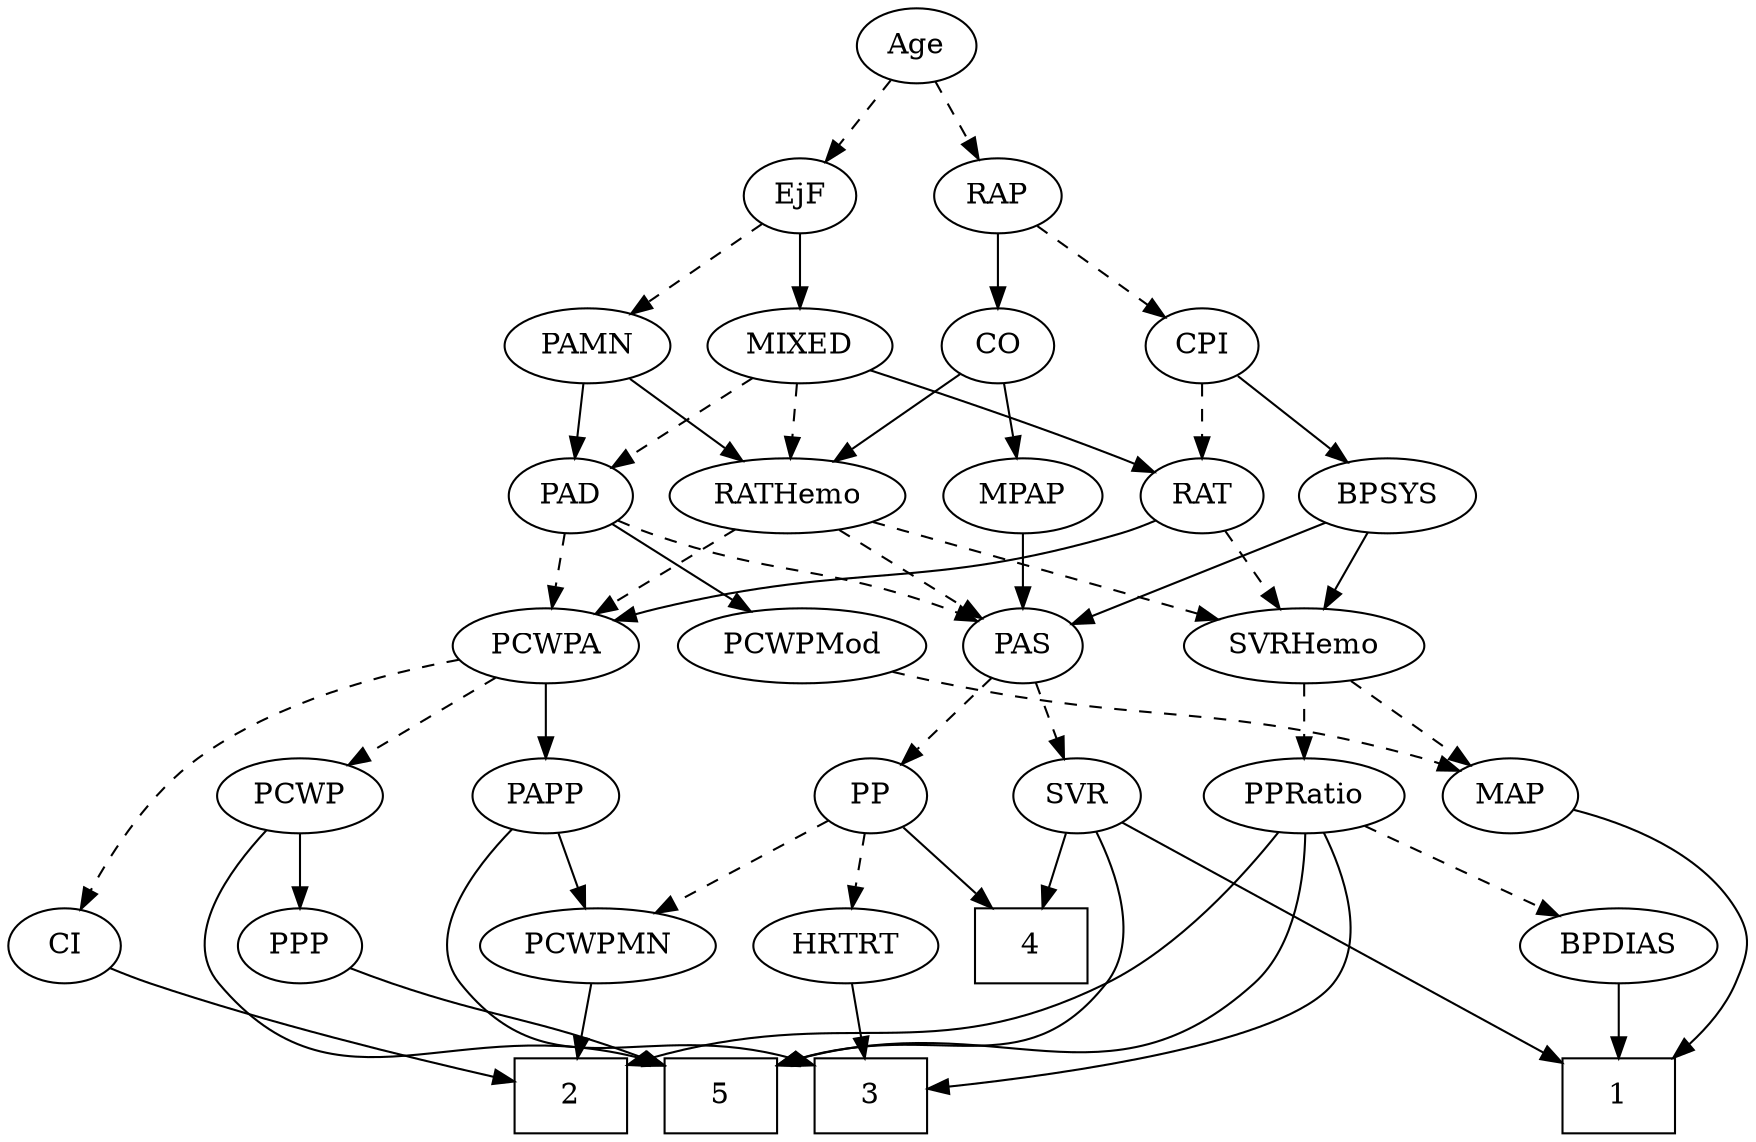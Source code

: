 strict digraph {
	graph [bb="0,0,796.58,540"];
	node [label="\N"];
	1	[height=0.5,
		pos="740,18",
		shape=box,
		width=0.75];
	2	[height=0.5,
		pos="252,18",
		shape=box,
		width=0.75];
	3	[height=0.5,
		pos="396,18",
		shape=box,
		width=0.75];
	4	[height=0.5,
		pos="463,90",
		shape=box,
		width=0.75];
	5	[height=0.5,
		pos="324,18",
		shape=box,
		width=0.75];
	Age	[height=0.5,
		pos="377,522",
		width=0.75];
	EjF	[height=0.5,
		pos="335,450",
		width=0.75];
	Age -> EjF	[pos="e,344.78,467.31 367.47,505.12 362.33,496.56 355.88,485.8 350.08,476.13",
		style=dashed];
	RAP	[height=0.5,
		pos="420,450",
		width=0.77632];
	Age -> RAP	[pos="e,409.98,467.31 386.76,505.12 392.07,496.47 398.76,485.58 404.75,475.83",
		style=dashed];
	MIXED	[height=0.5,
		pos="335,378",
		width=1.1193];
	EjF -> MIXED	[pos="e,335,396.1 335,431.7 335,423.98 335,414.71 335,406.11",
		style=solid];
	PAMN	[height=0.5,
		pos="240,378",
		width=1.011];
	EjF -> PAMN	[pos="e,259.61,393.45 317.58,436.16 303.75,425.97 284.14,411.52 268.09,399.7",
		style=dashed];
	CO	[height=0.5,
		pos="420,378",
		width=0.75];
	RAP -> CO	[pos="e,420,396.1 420,431.7 420,423.98 420,414.71 420,406.11",
		style=solid];
	CPI	[height=0.5,
		pos="492,378",
		width=0.75];
	RAP -> CPI	[pos="e,477.1,393.49 434.92,434.5 444.96,424.73 458.38,411.69 469.68,400.7",
		style=dashed];
	PAD	[height=0.5,
		pos="239,306",
		width=0.79437];
	MIXED -> PAD	[pos="e,257.06,320.17 314.64,362.15 300.24,351.66 280.82,337.49 265.25,326.14",
		style=dashed];
	RATHemo	[height=0.5,
		pos="335,306",
		width=1.3721];
	MIXED -> RATHemo	[pos="e,335,324.1 335,359.7 335,351.98 335,342.71 335,334.11",
		style=dashed];
	RAT	[height=0.5,
		pos="430,306",
		width=0.75827];
	MIXED -> RAT	[pos="e,412.44,319.94 355.15,362.15 369.49,351.59 388.87,337.31 404.32,325.92",
		style=solid];
	MPAP	[height=0.5,
		pos="510,306",
		width=0.97491];
	PAS	[height=0.5,
		pos="487,234",
		width=0.75];
	MPAP -> PAS	[pos="e,492.52,251.79 504.43,288.05 501.8,280.06 498.61,270.33 495.67,261.4",
		style=solid];
	BPSYS	[height=0.5,
		pos="601,306",
		width=1.0471];
	BPSYS -> PAS	[pos="e,506.16,246.77 578.75,291.34 560.43,280.09 534.37,264.09 514.7,252.01",
		style=solid];
	SVRHemo	[height=0.5,
		pos="594,234",
		width=1.3902];
	BPSYS -> SVRHemo	[pos="e,595.71,252.1 599.27,287.7 598.5,279.98 597.57,270.71 596.71,262.11",
		style=solid];
	PAD -> PAS	[pos="e,463.74,243.68 260.81,294.35 266.03,292.05 271.65,289.78 277,288 346.59,264.91 367.47,272.05 438,252 443.3,250.49 448.88,248.73 \
454.28,246.93",
		style=dashed];
	PCWPMod	[height=0.5,
		pos="377,234",
		width=1.4443];
	PAD -> PCWPMod	[pos="e,348.91,249.25 260.56,294.06 281.76,283.31 314.54,266.68 339.92,253.81",
		style=solid];
	PCWPA	[height=0.5,
		pos="239,234",
		width=1.1555];
	PAD -> PCWPA	[pos="e,239,252.1 239,287.7 239,279.98 239,270.71 239,262.11",
		style=dashed];
	CO -> MPAP	[pos="e,491.28,321.56 436.93,363.83 449.99,353.68 468.3,339.43 483.33,327.74",
		style=solid];
	CO -> RATHemo	[pos="e,354.01,322.65 403.61,363.5 391.75,353.74 375.47,340.33 361.74,329.02",
		style=solid];
	SVR	[height=0.5,
		pos="494,162",
		width=0.77632];
	PAS -> SVR	[pos="e,492.29,180.1 488.73,215.7 489.5,207.98 490.43,198.71 491.29,190.11",
		style=dashed];
	PP	[height=0.5,
		pos="393,162",
		width=0.75];
	PAS -> PP	[pos="e,410.28,175.87 469.32,219.83 455.05,209.21 434.78,194.11 418.71,182.15",
		style=dashed];
	PAMN -> PAD	[pos="e,239.24,324.1 239.75,359.7 239.64,351.98 239.51,342.71 239.39,334.11",
		style=solid];
	PAMN -> RATHemo	[pos="e,314.02,322.46 259.68,362.5 272.95,352.72 290.69,339.65 305.61,328.65",
		style=solid];
	RATHemo -> PAS	[pos="e,465.16,245.06 364.31,291.5 390.58,279.4 429.02,261.7 455.85,249.35",
		style=dashed];
	RATHemo -> PCWPA	[pos="e,259.26,249.77 313.69,289.46 300.12,279.57 282.37,266.62 267.57,255.83",
		style=dashed];
	RATHemo -> SVRHemo	[pos="e,554.47,245.21 372.42,294.09 379.58,292.04 387.01,289.93 394,288 445.23,273.83 504.05,258.34 544.57,247.78",
		style=dashed];
	CPI -> BPSYS	[pos="e,579.24,320.98 510.99,364.81 527.41,354.26 551.47,338.81 570.58,326.54",
		style=solid];
	CPI -> RAT	[pos="e,443.13,321.82 478.85,362.15 470.47,352.69 459.44,340.24 449.98,329.56",
		style=dashed];
	RAT -> PCWPA	[pos="e,271.79,245.24 408.64,294.75 403.55,292.43 398.12,290.05 393,288 355.82,273.1 312.63,258.46 281.46,248.36",
		style=solid];
	RAT -> SVRHemo	[pos="e,561.73,247.86 451.62,294.58 456.34,292.37 461.32,290.07 466,288 494.54,275.36 527.04,261.92 552.15,251.73",
		style=dashed];
	SVR -> 1	[pos="e,712.97,34.603 514.13,149.38 555.7,125.38 651.51,70.078 704,39.778",
		style=solid];
	SVR -> 4	[pos="e,470.73,108.45 486.65,144.41 483.13,136.45 478.82,126.72 474.85,117.76",
		style=solid];
	SVR -> 5	[pos="e,351.29,32.536 500.89,144.32 507.7,124.84 515.01,92.683 499,72 461.85,23.999 423.9,54.393 361.15,35.804",
		style=solid];
	MAP	[height=0.5,
		pos="682,162",
		width=0.84854];
	PCWPMod -> MAP	[pos="e,658.81,174.12 418.81,223.08 429.3,220.68 440.55,218.18 451,216 535.99,198.28 560.01,205.51 643,180 645.12,179.35 647.28,178.61 \
649.45,177.83",
		style=dashed];
	PCWP	[height=0.5,
		pos="137,162",
		width=0.97491];
	PCWPA -> PCWP	[pos="e,157.07,176.77 217.87,218.5 202.66,208.06 181.99,193.87 165.35,182.45",
		style=dashed];
	CI	[height=0.5,
		pos="27,90",
		width=0.75];
	PCWPA -> CI	[pos="e,35.273,107.42 201.63,225.77 170.28,218.31 125.54,204.25 93,180 70.231,163.03 51.775,136.04 40.229,116.22",
		style=dashed];
	PAPP	[height=0.5,
		pos="239,162",
		width=0.88464];
	PCWPA -> PAPP	[pos="e,239,180.1 239,215.7 239,207.98 239,198.71 239,190.11",
		style=solid];
	PCWPMN	[height=0.5,
		pos="270,90",
		width=1.3902];
	PCWPMN -> 2	[pos="e,256.44,36.275 265.64,72.055 263.64,64.261 261.21,54.822 258.96,46.079",
		style=solid];
	SVRHemo -> MAP	[pos="e,664.49,176.93 613.97,217.12 626.57,207.09 642.96,194.06 656.49,183.29",
		style=dashed];
	PPRatio	[height=0.5,
		pos="594,162",
		width=1.1013];
	SVRHemo -> PPRatio	[pos="e,594,180.1 594,215.7 594,207.98 594,198.71 594,190.11",
		style=dashed];
	BPDIAS	[height=0.5,
		pos="740,90",
		width=1.1735];
	BPDIAS -> 1	[pos="e,740,36.104 740,71.697 740,63.983 740,54.712 740,46.112",
		style=solid];
	MAP -> 1	[pos="e,763.3,36.181 710.93,155.79 736.92,149.42 773.59,135.83 791,108 799.49,94.436 796.98,86.84 791,72 786.65,61.209 778.94,51.386 770.81,\
43.209",
		style=solid];
	PP -> 4	[pos="e,445.8,108.2 407.5,146.5 416.46,137.54 428.19,125.81 438.55,115.45",
		style=solid];
	PP -> PCWPMN	[pos="e,295.58,105.56 372.96,149.6 354.42,139.04 326.45,123.13 304.34,110.55",
		style=dashed];
	HRTRT	[height=0.5,
		pos="378,90",
		width=1.1013];
	PP -> HRTRT	[pos="e,381.7,108.28 389.37,144.05 387.7,136.26 385.68,126.82 383.8,118.08",
		style=dashed];
	PPP	[height=0.5,
		pos="137,90",
		width=0.75];
	PPP -> 5	[pos="e,296.64,32.353 159.01,79.511 165.12,76.975 171.79,74.301 178,72 223.41,55.182 238.45,54.981 287.14,36.103",
		style=solid];
	PPRatio -> 2	[pos="e,279.21,32.787 581.84,144.84 565.45,124.32 534.22,89.489 499,72 416.62,31.094 381.12,62.344 288.91,35.738",
		style=solid];
	PPRatio -> 3	[pos="e,423.3,21.716 603.39,144.37 612.96,124.95 624.27,92.835 608,72 586.72,44.75 488.29,29.438 433.35,22.877",
		style=solid];
	PPRatio -> 5	[pos="e,351.21,32.784 594.5,143.82 594.1,123.55 590.12,90.316 570,72 502.31,10.364 453.63,60.878 360.92,35.658",
		style=solid];
	PPRatio -> BPDIAS	[pos="e,712.77,104.06 620.44,148.32 643.71,137.17 677.82,120.81 703.66,108.42",
		style=dashed];
	PCWP -> 5	[pos="e,296.77,32.723 122.02,145.68 105.27,126.68 82.745,94.105 101,72 152.89,9.1621 203.64,58.321 286.99,35.673",
		style=solid];
	PCWP -> PPP	[pos="e,137,108.1 137,143.7 137,135.98 137,126.71 137,118.11",
		style=solid];
	CI -> 2	[pos="e,224.89,25.787 48.953,79.363 55.066,76.827 61.745,74.19 68,72 118.19,54.429 177.5,38.124 214.93,28.362",
		style=solid];
	PAPP -> 3	[pos="e,368.73,32.585 226.12,145.28 212.12,126.16 193.87,93.765 211,72 251.25,20.872 291.92,55.241 359.07,35.712",
		style=solid];
	PAPP -> PCWPMN	[pos="e,262.49,107.96 246.35,144.41 249.92,136.34 254.31,126.43 258.33,117.35",
		style=solid];
	HRTRT -> 3	[pos="e,391.56,36.275 382.36,72.055 384.36,64.261 386.79,54.822 389.04,46.079",
		style=solid];
}
